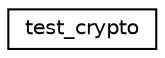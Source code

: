 digraph "Graphical Class Hierarchy"
{
  edge [fontname="Helvetica",fontsize="10",labelfontname="Helvetica",labelfontsize="10"];
  node [fontname="Helvetica",fontsize="10",shape=record];
  rankdir="LR";
  Node0 [label="test_crypto",height=0.2,width=0.4,color="black", fillcolor="white", style="filled",URL="$structtest__crypto.html"];
}
